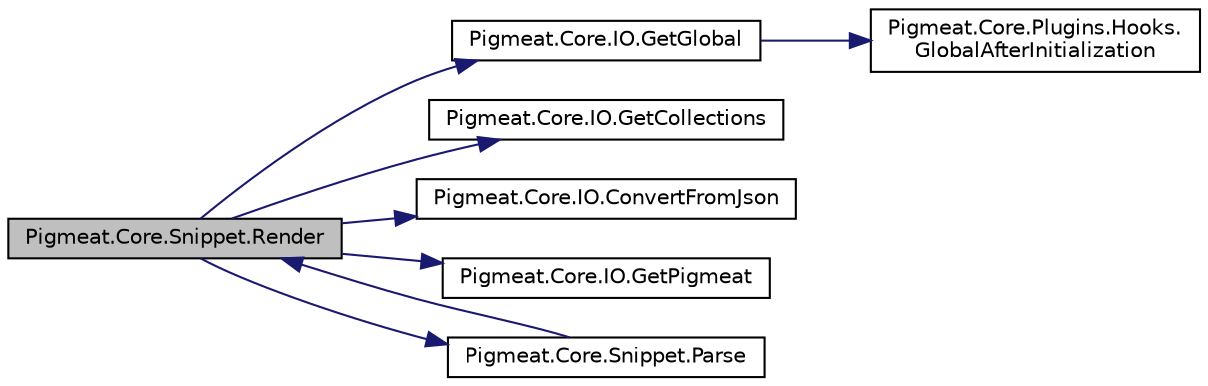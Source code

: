 digraph "Pigmeat.Core.Snippet.Render"
{
  edge [fontname="Helvetica",fontsize="10",labelfontname="Helvetica",labelfontsize="10"];
  node [fontname="Helvetica",fontsize="10",shape=record];
  rankdir="LR";
  Node17 [label="Pigmeat.Core.Snippet.Render",height=0.2,width=0.4,color="black", fillcolor="grey75", style="filled", fontcolor="black"];
  Node17 -> Node18 [color="midnightblue",fontsize="10",style="solid",fontname="Helvetica"];
  Node18 [label="Pigmeat.Core.IO.GetGlobal",height=0.2,width=0.4,color="black", fillcolor="white", style="filled",URL="$class_pigmeat_1_1_core_1_1_i_o.html#a8f84ec34a489ed4c83089b16308ddc7f",tooltip="Get file representing project&#39;s Global context "];
  Node18 -> Node19 [color="midnightblue",fontsize="10",style="solid",fontname="Helvetica"];
  Node19 [label="Pigmeat.Core.Plugins.Hooks.\lGlobalAfterInitialization",height=0.2,width=0.4,color="black", fillcolor="white", style="filled",URL="$class_pigmeat_1_1_core_1_1_plugins_1_1_hooks.html#ab2e3f7c36307a442db4ad8da510d2ee0",tooltip="Immediately after getting the global context"];
  Node17 -> Node20 [color="midnightblue",fontsize="10",style="solid",fontname="Helvetica"];
  Node20 [label="Pigmeat.Core.IO.GetCollections",height=0.2,width=0.4,color="black", fillcolor="white", style="filled",URL="$class_pigmeat_1_1_core_1_1_i_o.html#a95f27be3fb9f5fd7e668f903c4e1cfb4",tooltip="Create a JObject to merge with the Global context containing each collection&#39;s collection.json data "];
  Node17 -> Node21 [color="midnightblue",fontsize="10",style="solid",fontname="Helvetica"];
  Node21 [label="Pigmeat.Core.IO.ConvertFromJson",height=0.2,width=0.4,color="black", fillcolor="white", style="filled",URL="$class_pigmeat_1_1_core_1_1_i_o.html#a821d02a0d3f636011b2dc0f8e8703e18",tooltip="Convert JObject to Scriban objects "];
  Node17 -> Node22 [color="midnightblue",fontsize="10",style="solid",fontname="Helvetica"];
  Node22 [label="Pigmeat.Core.IO.GetPigmeat",height=0.2,width=0.4,color="black", fillcolor="white", style="filled",URL="$class_pigmeat_1_1_core_1_1_i_o.html#ab52a010415630b7063180fd58759eab3",tooltip="Get JObject representing project&#39;s Pigmeat context "];
  Node17 -> Node23 [color="midnightblue",fontsize="10",style="solid",fontname="Helvetica"];
  Node23 [label="Pigmeat.Core.Snippet.Parse",height=0.2,width=0.4,color="black", fillcolor="white", style="filled",URL="$class_pigmeat_1_1_core_1_1_snippet.html#a54ea5e1d3a8cd6308a1b1c9f01457146",tooltip="Parses through each {! snippet !} call in a page and evaluates them "];
  Node23 -> Node17 [color="midnightblue",fontsize="10",style="solid",fontname="Helvetica"];
}
